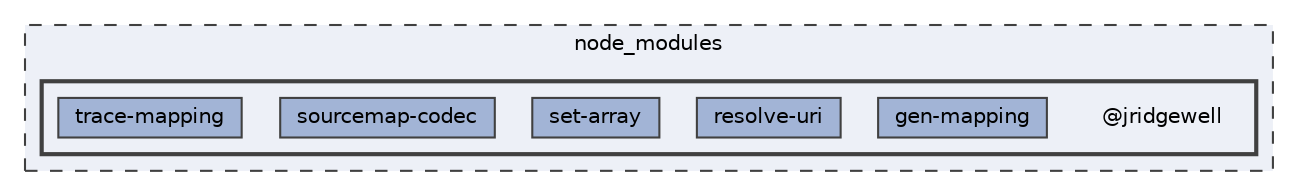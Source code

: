 digraph "node_modules/@jridgewell"
{
 // LATEX_PDF_SIZE
  bgcolor="transparent";
  edge [fontname=Helvetica,fontsize=10,labelfontname=Helvetica,labelfontsize=10];
  node [fontname=Helvetica,fontsize=10,shape=box,height=0.2,width=0.4];
  compound=true
  subgraph clusterdir_acd06b18086a0dd2ae699b1e0b775be8 {
    graph [ bgcolor="#edf0f7", pencolor="grey25", label="node_modules", fontname=Helvetica,fontsize=10 style="filled,dashed", URL="dir_acd06b18086a0dd2ae699b1e0b775be8.html",tooltip=""]
  subgraph clusterdir_9395256f50530d02c3473f2a4a5d04b6 {
    graph [ bgcolor="#edf0f7", pencolor="grey25", label="", fontname=Helvetica,fontsize=10 style="filled,bold", URL="dir_9395256f50530d02c3473f2a4a5d04b6.html",tooltip=""]
    dir_9395256f50530d02c3473f2a4a5d04b6 [shape=plaintext, label="@jridgewell"];
  dir_8081adcb650928164f8389c09bffb29d [label="gen-mapping", fillcolor="#a2b4d6", color="grey25", style="filled", URL="dir_8081adcb650928164f8389c09bffb29d.html",tooltip=""];
  dir_bf2a52e7b9c42cb3ef2f4030122627b3 [label="resolve-uri", fillcolor="#a2b4d6", color="grey25", style="filled", URL="dir_bf2a52e7b9c42cb3ef2f4030122627b3.html",tooltip=""];
  dir_ebe1c6c0b6cd0be56a1495c732b866f5 [label="set-array", fillcolor="#a2b4d6", color="grey25", style="filled", URL="dir_ebe1c6c0b6cd0be56a1495c732b866f5.html",tooltip=""];
  dir_bed4bb68d016bb23733d619c531899bb [label="sourcemap-codec", fillcolor="#a2b4d6", color="grey25", style="filled", URL="dir_bed4bb68d016bb23733d619c531899bb.html",tooltip=""];
  dir_2719d41bdf46e47bfe01a1a646c524d7 [label="trace-mapping", fillcolor="#a2b4d6", color="grey25", style="filled", URL="dir_2719d41bdf46e47bfe01a1a646c524d7.html",tooltip=""];
  }
  }
}
